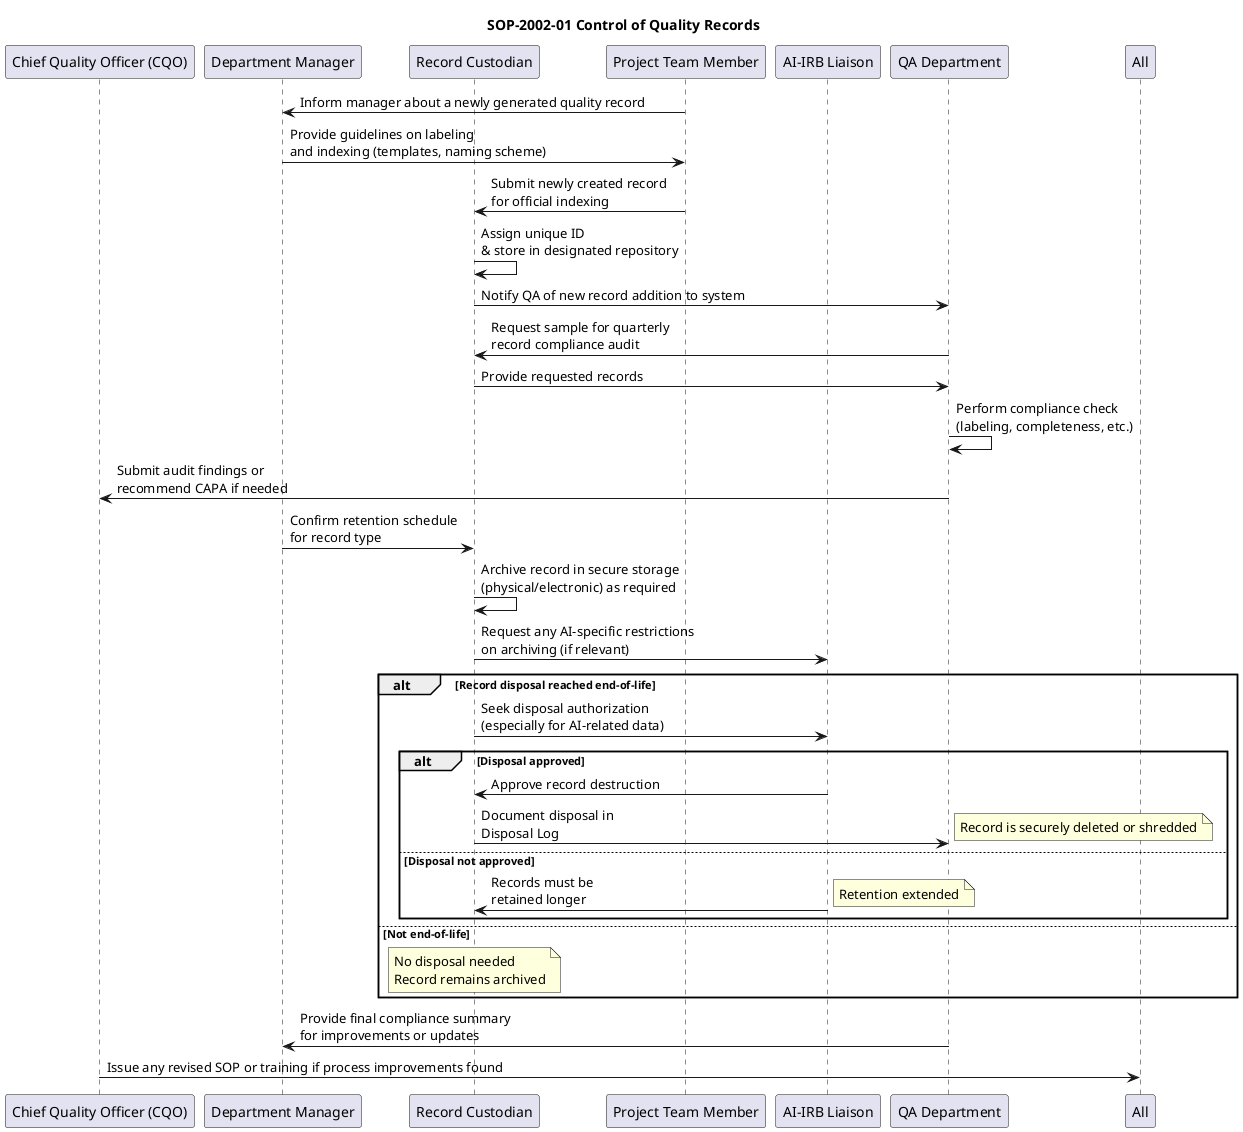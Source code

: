 @startuml
title SOP-2002-01 Control of Quality Records

' Declare participants
participant "Chief Quality Officer (CQO)" as CQO
participant "Department Manager" as DeptM
participant "Record Custodian" as RC
participant "Project Team Member" as PTM
participant "AI-IRB Liaison" as AIIRBL
participant "QA Department" as QA

' 1. Record Creation
PTM -> DeptM: Inform manager about a newly generated quality record
DeptM -> PTM: Provide guidelines on labeling\nand indexing (templates, naming scheme)
PTM -> RC: Submit newly created record\nfor official indexing

' 2. Record Labeling & Indexing
RC -> RC: Assign unique ID\n& store in designated repository
RC -> QA: Notify QA of new record addition to system

' 3. Record Review & Audit
QA -> RC: Request sample for quarterly\nrecord compliance audit
RC -> QA: Provide requested records
QA -> QA: Perform compliance check\n(labeling, completeness, etc.)
QA -> CQO: Submit audit findings or\nrecommend CAPA if needed

' 4. Retention & Archiving
DeptM -> RC: Confirm retention schedule\nfor record type
RC -> RC: Archive record in secure storage\n(physical/electronic) as required
RC -> AIIRBL: Request any AI-specific restrictions\non archiving (if relevant)

' 5. Disposal Authorization
alt Record disposal reached end-of-life
    RC -> AIIRBL: Seek disposal authorization\n(especially for AI-related data)
    alt Disposal approved
        AIIRBL -> RC: Approve record destruction
        RC -> QA: Document disposal in\nDisposal Log
        note right: Record is securely deleted or shredded
    else Disposal not approved
        AIIRBL -> RC: Records must be\nretained longer
        note right: Retention extended
    end
else Not end-of-life
    note over RC: No disposal needed\nRecord remains archived
end

' 6. Post-Implementation or Release
QA -> DeptM: Provide final compliance summary\nfor improvements or updates
CQO -> All: Issue any revised SOP or training if process improvements found

@enduml
